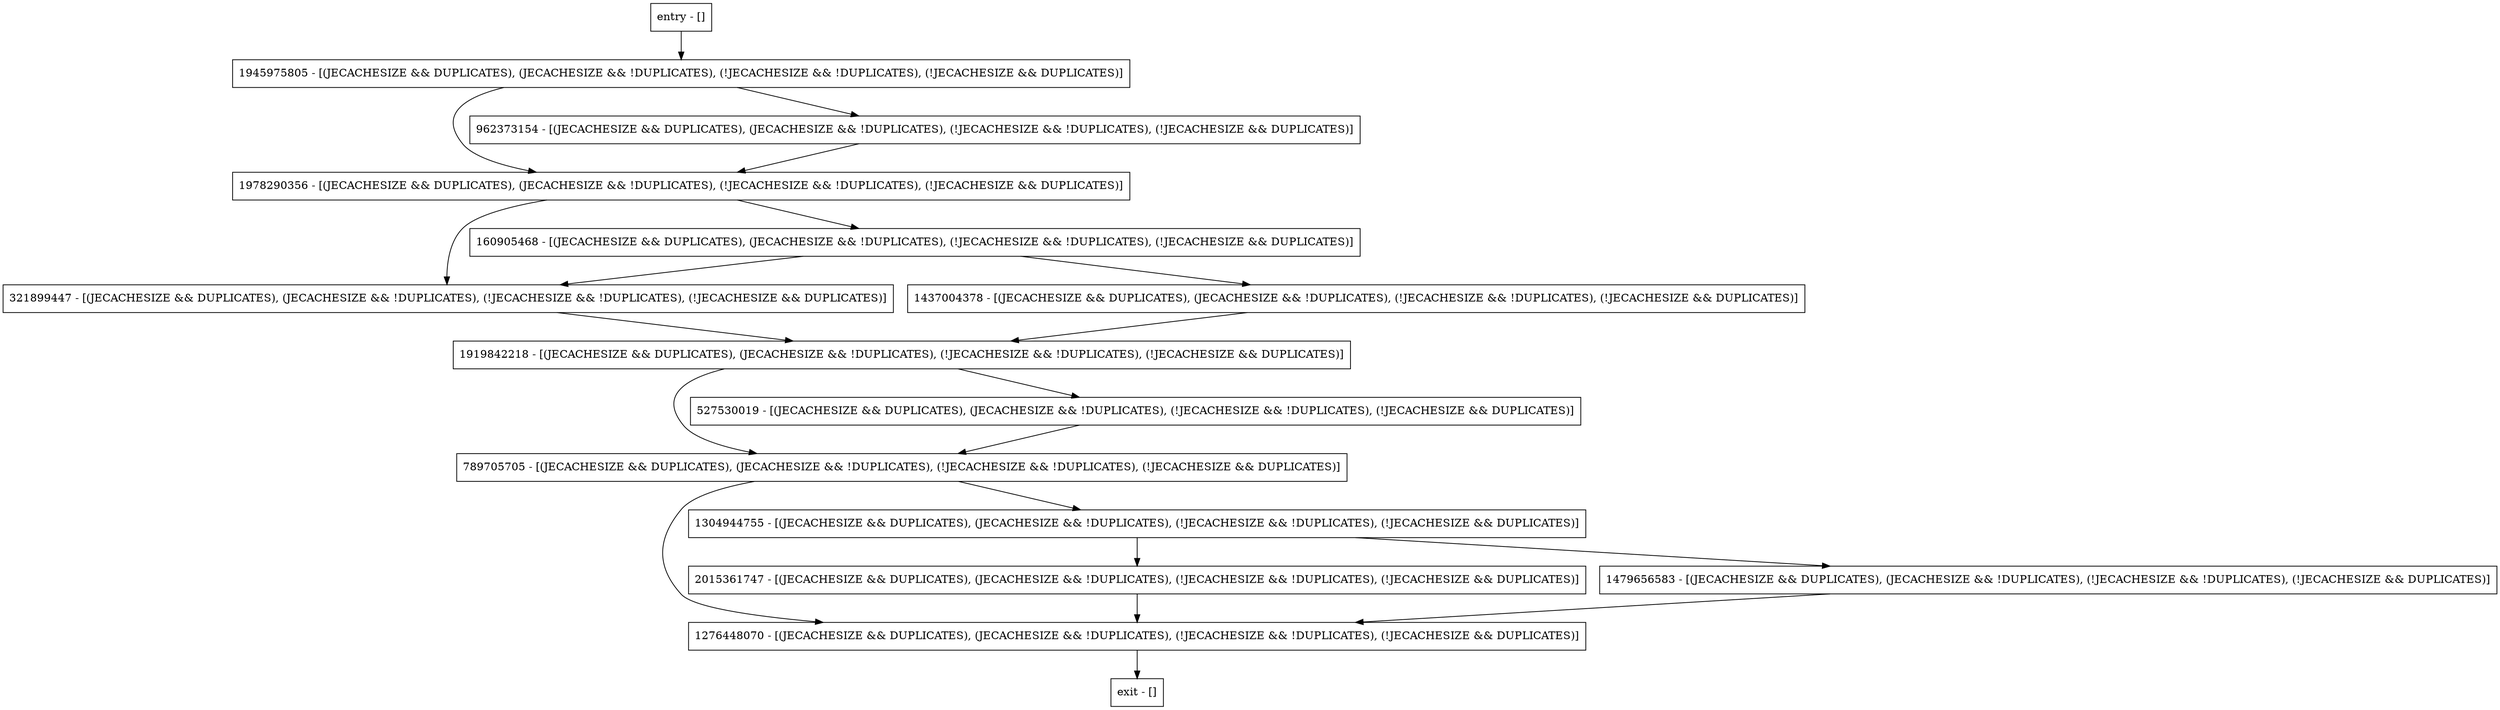 digraph setConfigProperties {
node [shape=record];
1978290356 [label="1978290356 - [(JECACHESIZE && DUPLICATES), (JECACHESIZE && !DUPLICATES), (!JECACHESIZE && !DUPLICATES), (!JECACHESIZE && DUPLICATES)]"];
1276448070 [label="1276448070 - [(JECACHESIZE && DUPLICATES), (JECACHESIZE && !DUPLICATES), (!JECACHESIZE && !DUPLICATES), (!JECACHESIZE && DUPLICATES)]"];
1304944755 [label="1304944755 - [(JECACHESIZE && DUPLICATES), (JECACHESIZE && !DUPLICATES), (!JECACHESIZE && !DUPLICATES), (!JECACHESIZE && DUPLICATES)]"];
160905468 [label="160905468 - [(JECACHESIZE && DUPLICATES), (JECACHESIZE && !DUPLICATES), (!JECACHESIZE && !DUPLICATES), (!JECACHESIZE && DUPLICATES)]"];
789705705 [label="789705705 - [(JECACHESIZE && DUPLICATES), (JECACHESIZE && !DUPLICATES), (!JECACHESIZE && !DUPLICATES), (!JECACHESIZE && DUPLICATES)]"];
2015361747 [label="2015361747 - [(JECACHESIZE && DUPLICATES), (JECACHESIZE && !DUPLICATES), (!JECACHESIZE && !DUPLICATES), (!JECACHESIZE && DUPLICATES)]"];
321899447 [label="321899447 - [(JECACHESIZE && DUPLICATES), (JECACHESIZE && !DUPLICATES), (!JECACHESIZE && !DUPLICATES), (!JECACHESIZE && DUPLICATES)]"];
1437004378 [label="1437004378 - [(JECACHESIZE && DUPLICATES), (JECACHESIZE && !DUPLICATES), (!JECACHESIZE && !DUPLICATES), (!JECACHESIZE && DUPLICATES)]"];
962373154 [label="962373154 - [(JECACHESIZE && DUPLICATES), (JECACHESIZE && !DUPLICATES), (!JECACHESIZE && !DUPLICATES), (!JECACHESIZE && DUPLICATES)]"];
entry [label="entry - []"];
exit [label="exit - []"];
527530019 [label="527530019 - [(JECACHESIZE && DUPLICATES), (JECACHESIZE && !DUPLICATES), (!JECACHESIZE && !DUPLICATES), (!JECACHESIZE && DUPLICATES)]"];
1919842218 [label="1919842218 - [(JECACHESIZE && DUPLICATES), (JECACHESIZE && !DUPLICATES), (!JECACHESIZE && !DUPLICATES), (!JECACHESIZE && DUPLICATES)]"];
1945975805 [label="1945975805 - [(JECACHESIZE && DUPLICATES), (JECACHESIZE && !DUPLICATES), (!JECACHESIZE && !DUPLICATES), (!JECACHESIZE && DUPLICATES)]"];
1479656583 [label="1479656583 - [(JECACHESIZE && DUPLICATES), (JECACHESIZE && !DUPLICATES), (!JECACHESIZE && !DUPLICATES), (!JECACHESIZE && DUPLICATES)]"];
entry;
exit;
1978290356 -> 160905468;
1978290356 -> 321899447;
1276448070 -> exit;
1304944755 -> 2015361747;
1304944755 -> 1479656583;
160905468 -> 321899447;
160905468 -> 1437004378;
789705705 -> 1276448070;
789705705 -> 1304944755;
2015361747 -> 1276448070;
321899447 -> 1919842218;
1437004378 -> 1919842218;
962373154 -> 1978290356;
entry -> 1945975805;
527530019 -> 789705705;
1919842218 -> 527530019;
1919842218 -> 789705705;
1945975805 -> 1978290356;
1945975805 -> 962373154;
1479656583 -> 1276448070;
}
